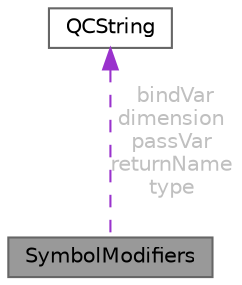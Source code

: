 digraph "SymbolModifiers"
{
 // INTERACTIVE_SVG=YES
 // LATEX_PDF_SIZE
  bgcolor="transparent";
  edge [fontname=Helvetica,fontsize=10,labelfontname=Helvetica,labelfontsize=10];
  node [fontname=Helvetica,fontsize=10,shape=box,height=0.2,width=0.4];
  Node1 [label="SymbolModifiers",height=0.2,width=0.4,color="gray40", fillcolor="grey60", style="filled", fontcolor="black",tooltip="Holds yyextra->modifiers (ie attributes) for one symbol (variable, function, etc)"];
  Node2 -> Node1 [dir="back",color="darkorchid3",style="dashed",label=" bindVar\ndimension\npassVar\nreturnName\ntype",fontcolor="grey" ];
  Node2 [label="QCString",height=0.2,width=0.4,color="gray40", fillcolor="white", style="filled",URL="$d9/d45/class_q_c_string.html",tooltip="This is an alternative implementation of QCString."];
}
